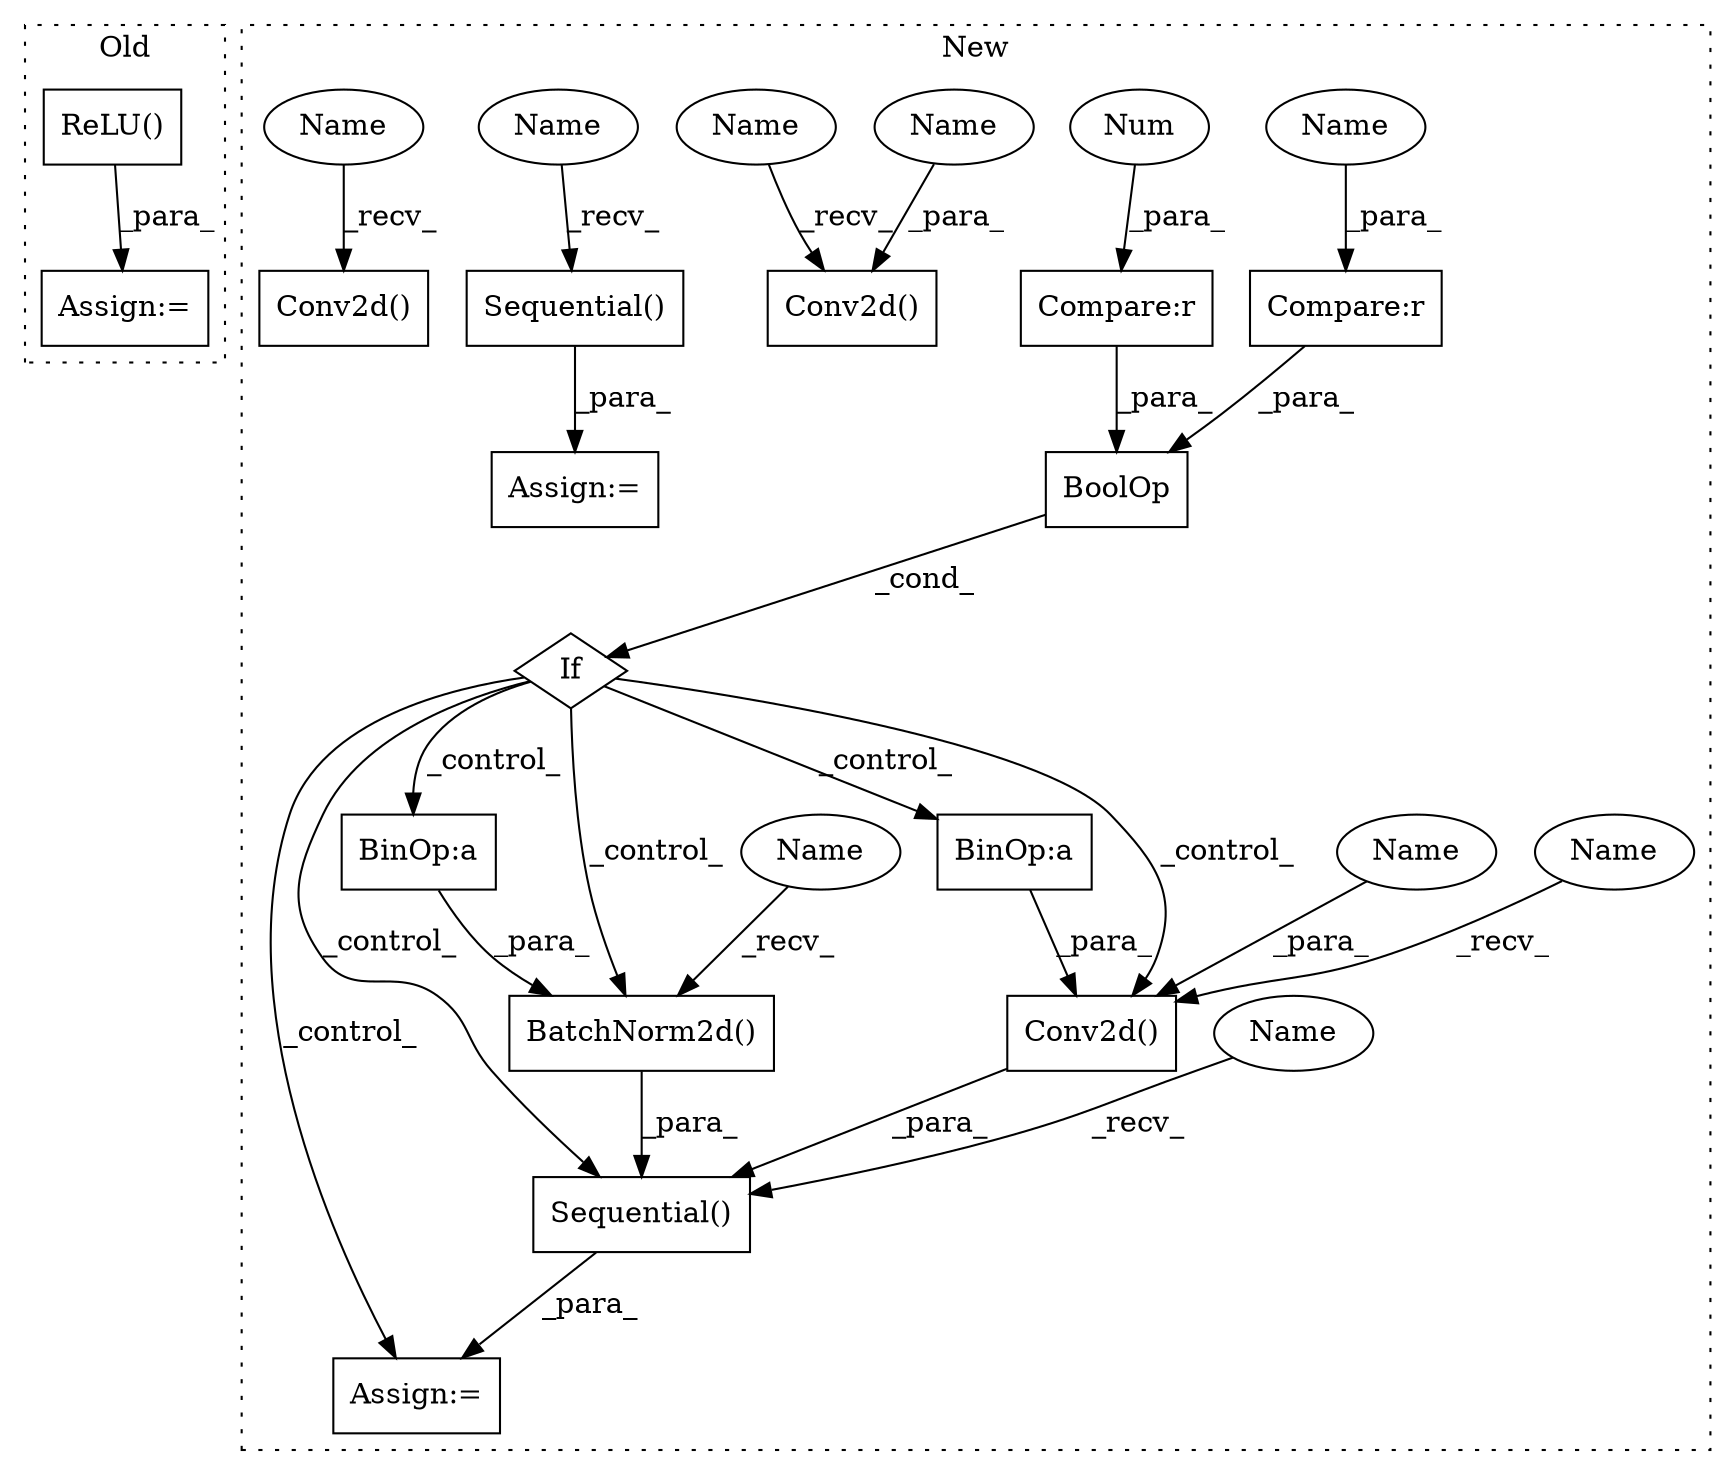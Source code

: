 digraph G {
subgraph cluster0 {
1 [label="ReLU()" a="75" s="3641" l="21" shape="box"];
5 [label="Assign:=" a="68" s="3638" l="3" shape="box"];
label = "Old";
style="dotted";
}
subgraph cluster1 {
2 [label="If" a="96" s="3331" l="3" shape="diamond"];
3 [label="Compare:r" a="40" s="3334" l="11" shape="box"];
4 [label="Assign:=" a="68" s="3410" l="3" shape="box"];
6 [label="Num" a="76" s="3344" l="1" shape="ellipse"];
7 [label="BinOp:a" a="82" s="3479" l="1" shape="box"];
8 [label="Sequential()" a="75" s="3413,3584" l="31,14" shape="box"];
9 [label="BinOp:a" a="82" s="3576" l="1" shape="box"];
10 [label="Compare:r" a="40" s="3349" l="34" shape="box"];
11 [label="BoolOp" a="72" s="3334" l="49" shape="box"];
12 [label="BatchNorm2d()" a="75" s="3547,3583" l="15,1" shape="box"];
13 [label="Conv2d()" a="75" s="3021,3048" l="10,54" shape="box"];
14 [label="Sequential()" a="75" s="3307" l="15" shape="box"];
15 [label="Conv2d()" a="75" s="3444,3486" l="10,43" shape="box"];
16 [label="Assign:=" a="68" s="3304" l="3" shape="box"];
17 [label="Conv2d()" a="75" s="3166,3190" l="10,49" shape="box"];
18 [label="Name" a="87" s="3454" l="9" shape="ellipse"];
19 [label="Name" a="87" s="3349" l="9" shape="ellipse"];
20 [label="Name" a="87" s="3031" l="9" shape="ellipse"];
21 [label="Name" a="87" s="3021" l="2" shape="ellipse"];
22 [label="Name" a="87" s="3307" l="2" shape="ellipse"];
23 [label="Name" a="87" s="3444" l="2" shape="ellipse"];
24 [label="Name" a="87" s="3166" l="2" shape="ellipse"];
25 [label="Name" a="87" s="3413" l="2" shape="ellipse"];
26 [label="Name" a="87" s="3547" l="2" shape="ellipse"];
label = "New";
style="dotted";
}
1 -> 5 [label="_para_"];
2 -> 8 [label="_control_"];
2 -> 12 [label="_control_"];
2 -> 15 [label="_control_"];
2 -> 4 [label="_control_"];
2 -> 7 [label="_control_"];
2 -> 9 [label="_control_"];
3 -> 11 [label="_para_"];
6 -> 3 [label="_para_"];
7 -> 15 [label="_para_"];
8 -> 4 [label="_para_"];
9 -> 12 [label="_para_"];
10 -> 11 [label="_para_"];
11 -> 2 [label="_cond_"];
12 -> 8 [label="_para_"];
14 -> 16 [label="_para_"];
15 -> 8 [label="_para_"];
18 -> 15 [label="_para_"];
19 -> 10 [label="_para_"];
20 -> 13 [label="_para_"];
21 -> 13 [label="_recv_"];
22 -> 14 [label="_recv_"];
23 -> 15 [label="_recv_"];
24 -> 17 [label="_recv_"];
25 -> 8 [label="_recv_"];
26 -> 12 [label="_recv_"];
}
